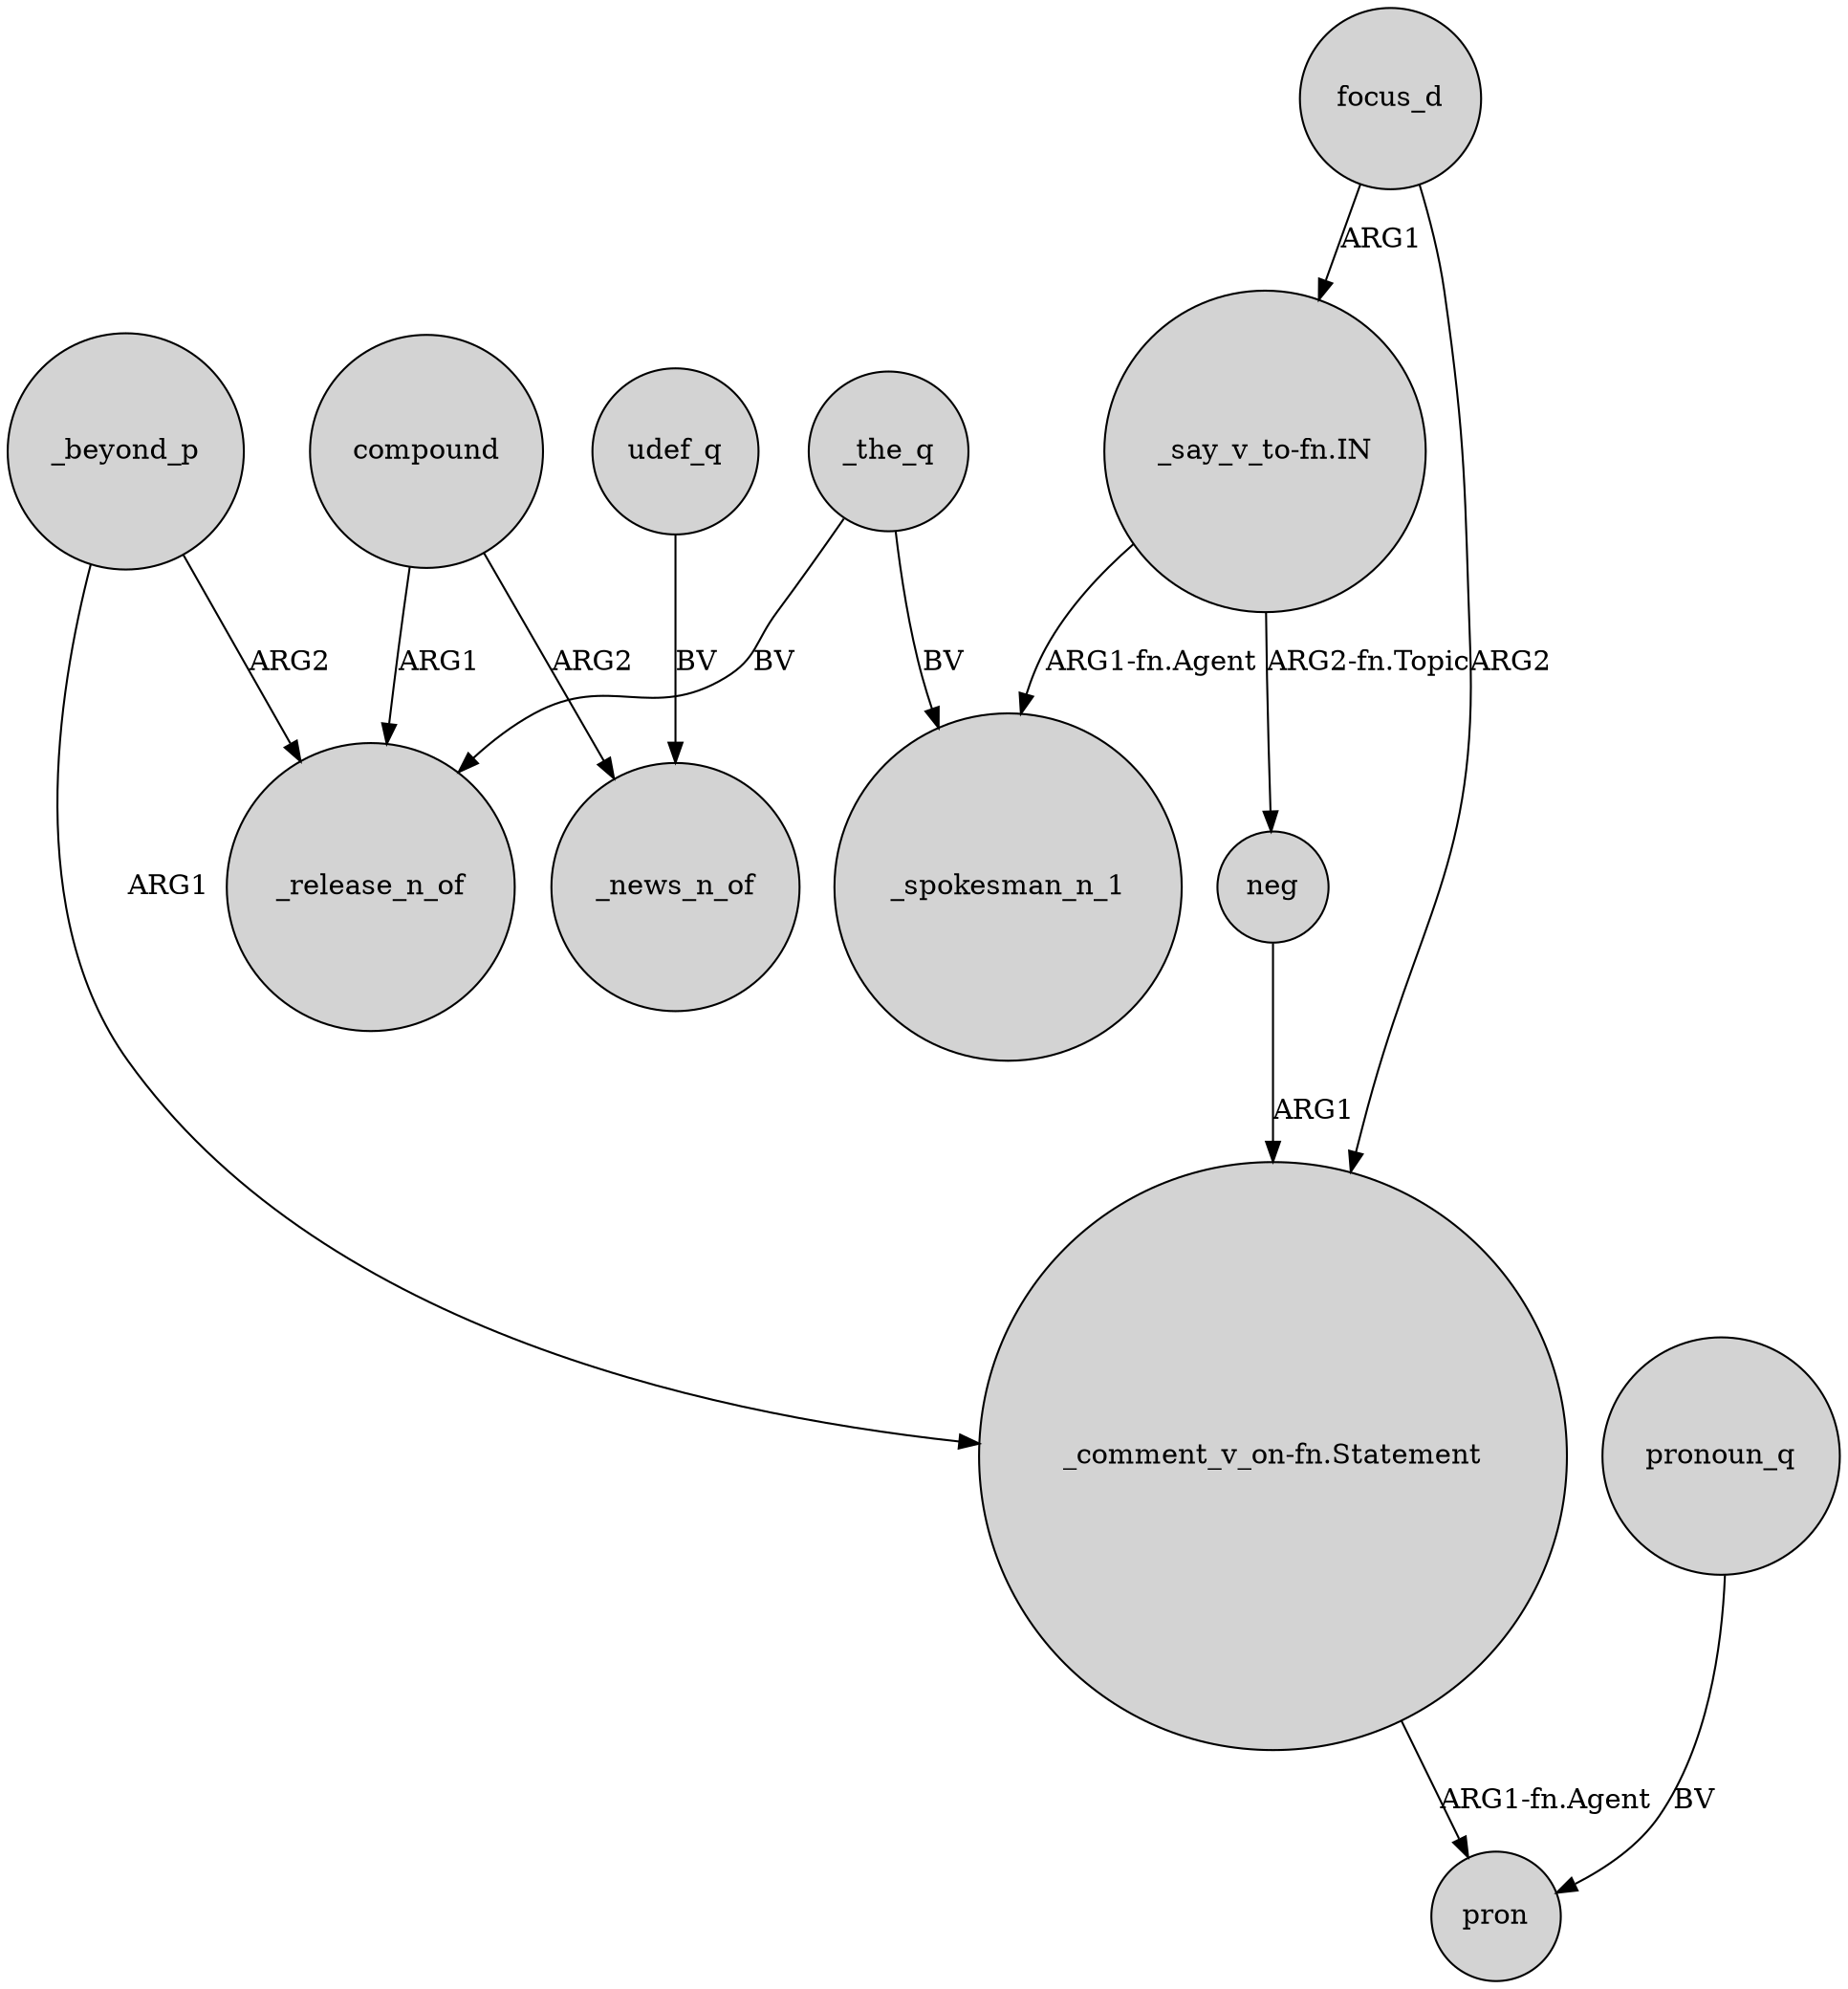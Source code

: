 digraph {
	node [shape=circle style=filled]
	compound -> _release_n_of [label=ARG1]
	"_say_v_to-fn.IN" -> neg [label="ARG2-fn.Topic"]
	"_comment_v_on-fn.Statement" -> pron [label="ARG1-fn.Agent"]
	udef_q -> _news_n_of [label=BV]
	_the_q -> _spokesman_n_1 [label=BV]
	focus_d -> "_comment_v_on-fn.Statement" [label=ARG2]
	compound -> _news_n_of [label=ARG2]
	_beyond_p -> _release_n_of [label=ARG2]
	_the_q -> _release_n_of [label=BV]
	_beyond_p -> "_comment_v_on-fn.Statement" [label=ARG1]
	"_say_v_to-fn.IN" -> _spokesman_n_1 [label="ARG1-fn.Agent"]
	focus_d -> "_say_v_to-fn.IN" [label=ARG1]
	neg -> "_comment_v_on-fn.Statement" [label=ARG1]
	pronoun_q -> pron [label=BV]
}
